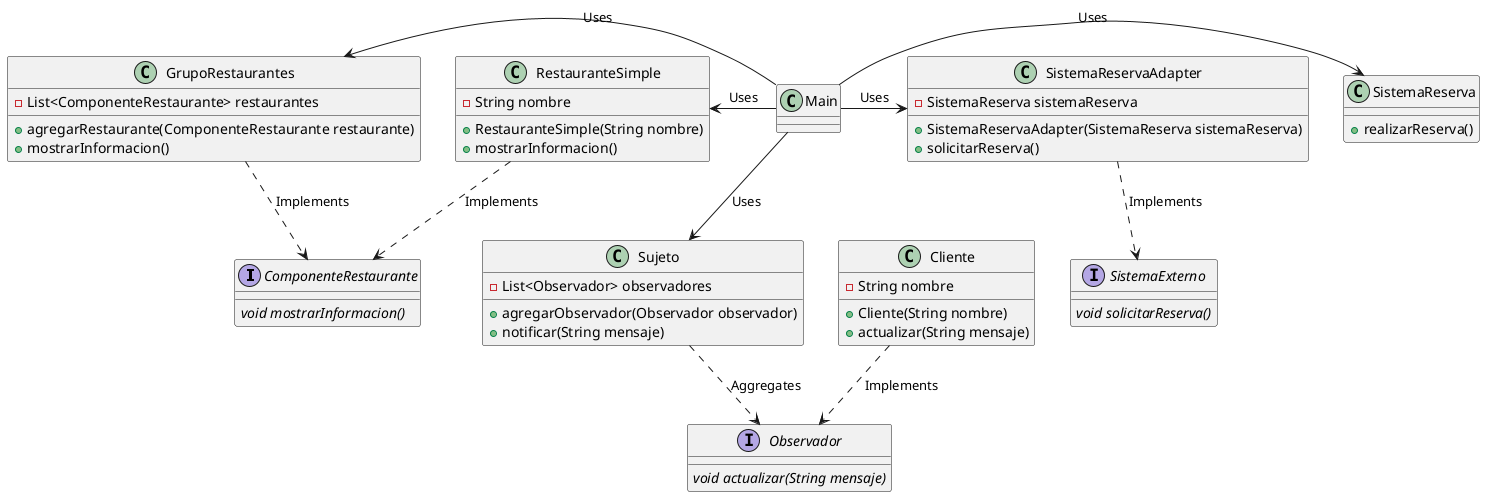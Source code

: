@startuml

interface ComponenteRestaurante {
    {abstract} void mostrarInformacion()
}

class RestauranteSimple {
    -String nombre
    +RestauranteSimple(String nombre)
    +mostrarInformacion()
}

class GrupoRestaurantes {
    -List<ComponenteRestaurante> restaurantes
    +agregarRestaurante(ComponenteRestaurante restaurante)
    +mostrarInformacion()
}

interface SistemaExterno {
    {abstract} void solicitarReserva()
}

class SistemaReservaAdapter {
    -SistemaReserva sistemaReserva
    +SistemaReservaAdapter(SistemaReserva sistemaReserva)
    +solicitarReserva()
}

class SistemaReserva {
    +realizarReserva()
}

interface Observador {
    {abstract} void actualizar(String mensaje)
}

class Cliente {
    -String nombre
    +Cliente(String nombre)
    +actualizar(String mensaje)
}

class Sujeto {
    -List<Observador> observadores
    +agregarObservador(Observador observador)
    +notificar(String mensaje)
}

Main -left-> RestauranteSimple : Uses
Main -left-> GrupoRestaurantes : Uses
Main -right-> SistemaReserva : Uses
Main -right-> SistemaReservaAdapter : Uses
Main -down-> Sujeto : Uses
RestauranteSimple ..> ComponenteRestaurante : Implements
GrupoRestaurantes ..> ComponenteRestaurante : Implements
SistemaReservaAdapter ..> SistemaExterno : Implements
Cliente ..> Observador : Implements
Sujeto ..> Observador : Aggregates

@enduml
